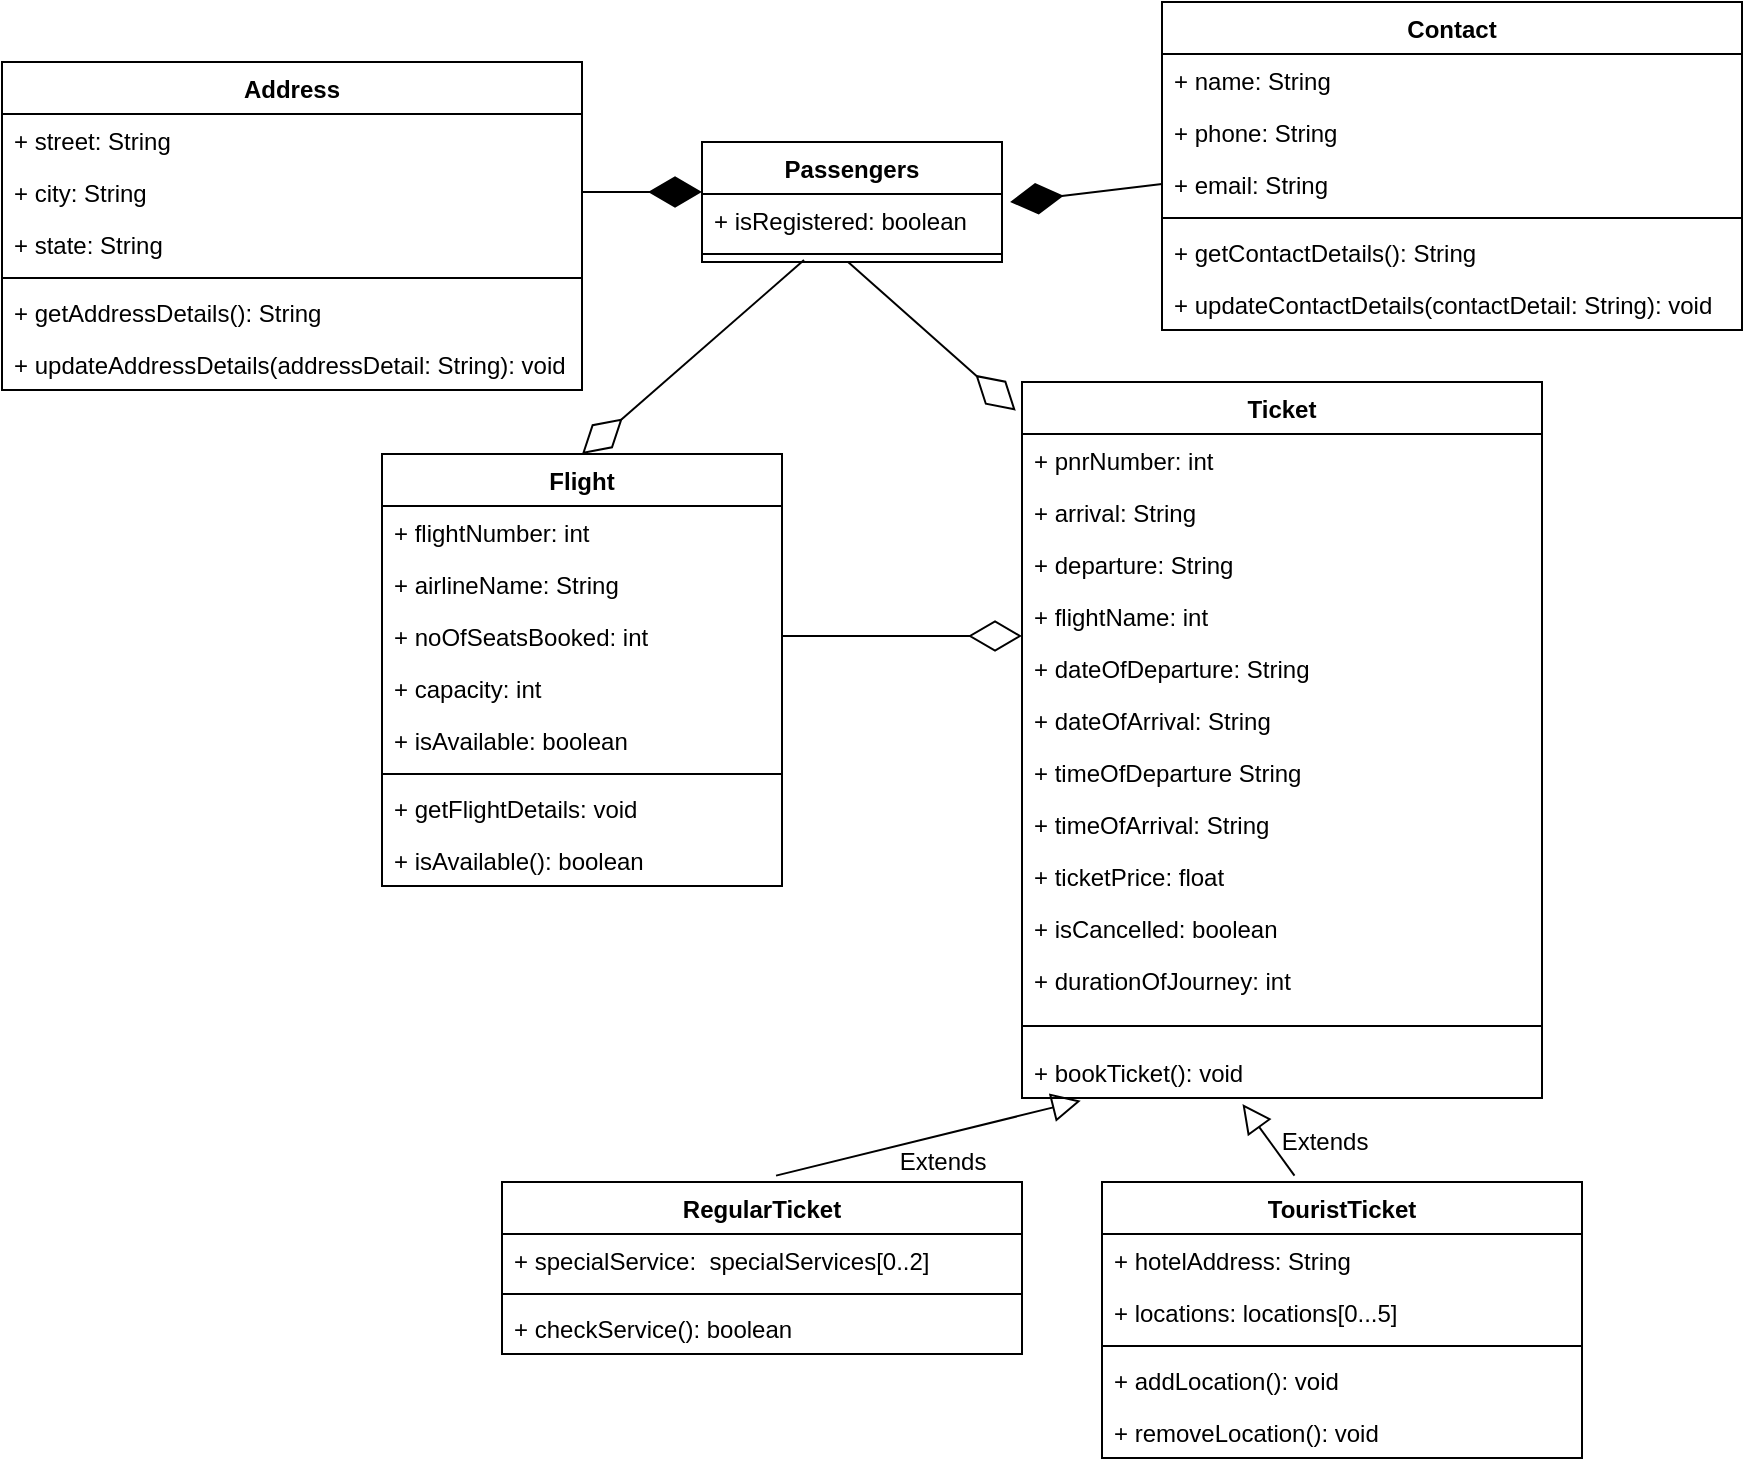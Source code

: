 <mxfile version="15.9.4" type="device"><diagram id="C5RBs43oDa-KdzZeNtuy" name="Page-1"><mxGraphModel dx="923" dy="1544" grid="1" gridSize="10" guides="1" tooltips="1" connect="1" arrows="1" fold="1" page="1" pageScale="1" pageWidth="827" pageHeight="1169" math="0" shadow="0"><root><mxCell id="WIyWlLk6GJQsqaUBKTNV-0"/><mxCell id="WIyWlLk6GJQsqaUBKTNV-1" parent="WIyWlLk6GJQsqaUBKTNV-0"/><mxCell id="fiM9umhDTRGxe1UbdlXt-81" value="Passengers" style="swimlane;fontStyle=1;align=center;verticalAlign=top;childLayout=stackLayout;horizontal=1;startSize=26;horizontalStack=0;resizeParent=1;resizeParentMax=0;resizeLast=0;collapsible=1;marginBottom=0;" parent="WIyWlLk6GJQsqaUBKTNV-1" vertex="1"><mxGeometry x="900" y="-230" width="150" height="60" as="geometry"><mxRectangle x="200" y="120" width="80" height="26" as="alternateBounds"/></mxGeometry></mxCell><mxCell id="fiM9umhDTRGxe1UbdlXt-82" value="+ isRegistered: boolean" style="text;strokeColor=none;fillColor=none;align=left;verticalAlign=top;spacingLeft=4;spacingRight=4;overflow=hidden;rotatable=0;points=[[0,0.5],[1,0.5]];portConstraint=eastwest;" parent="fiM9umhDTRGxe1UbdlXt-81" vertex="1"><mxGeometry y="26" width="150" height="26" as="geometry"/></mxCell><mxCell id="fiM9umhDTRGxe1UbdlXt-85" value="" style="line;strokeWidth=1;fillColor=none;align=left;verticalAlign=middle;spacingTop=-1;spacingLeft=3;spacingRight=3;rotatable=0;labelPosition=right;points=[];portConstraint=eastwest;" parent="fiM9umhDTRGxe1UbdlXt-81" vertex="1"><mxGeometry y="52" width="150" height="8" as="geometry"/></mxCell><mxCell id="fiM9umhDTRGxe1UbdlXt-90" value="" style="endArrow=diamondThin;endFill=1;endSize=24;html=1;exitX=1;exitY=0.5;exitDx=0;exitDy=0;entryX=0;entryY=0.5;entryDx=0;entryDy=0;" parent="WIyWlLk6GJQsqaUBKTNV-1" source="fiM9umhDTRGxe1UbdlXt-106" edge="1"><mxGeometry width="160" relative="1" as="geometry"><mxPoint x="570" y="-40" as="sourcePoint"/><mxPoint x="900" y="-205" as="targetPoint"/></mxGeometry></mxCell><mxCell id="fiM9umhDTRGxe1UbdlXt-94" value="" style="endArrow=diamondThin;endFill=1;endSize=24;html=1;exitX=0;exitY=0.5;exitDx=0;exitDy=0;entryX=1.027;entryY=0.154;entryDx=0;entryDy=0;entryPerimeter=0;" parent="WIyWlLk6GJQsqaUBKTNV-1" source="fiM9umhDTRGxe1UbdlXt-100" target="fiM9umhDTRGxe1UbdlXt-82" edge="1"><mxGeometry width="160" relative="1" as="geometry"><mxPoint x="740" y="-195" as="sourcePoint"/><mxPoint x="1050" y="-179" as="targetPoint"/></mxGeometry></mxCell><mxCell id="fiM9umhDTRGxe1UbdlXt-97" value="Contact" style="swimlane;fontStyle=1;align=center;verticalAlign=top;childLayout=stackLayout;horizontal=1;startSize=26;horizontalStack=0;resizeParent=1;resizeParentMax=0;resizeLast=0;collapsible=1;marginBottom=0;" parent="WIyWlLk6GJQsqaUBKTNV-1" vertex="1"><mxGeometry x="1130" y="-300" width="290" height="164" as="geometry"><mxRectangle x="200" y="120" width="80" height="26" as="alternateBounds"/></mxGeometry></mxCell><mxCell id="fiM9umhDTRGxe1UbdlXt-98" value="+ name: String" style="text;strokeColor=none;fillColor=none;align=left;verticalAlign=top;spacingLeft=4;spacingRight=4;overflow=hidden;rotatable=0;points=[[0,0.5],[1,0.5]];portConstraint=eastwest;" parent="fiM9umhDTRGxe1UbdlXt-97" vertex="1"><mxGeometry y="26" width="290" height="26" as="geometry"/></mxCell><mxCell id="fiM9umhDTRGxe1UbdlXt-99" value="+ phone: String" style="text;strokeColor=none;fillColor=none;align=left;verticalAlign=top;spacingLeft=4;spacingRight=4;overflow=hidden;rotatable=0;points=[[0,0.5],[1,0.5]];portConstraint=eastwest;" parent="fiM9umhDTRGxe1UbdlXt-97" vertex="1"><mxGeometry y="52" width="290" height="26" as="geometry"/></mxCell><mxCell id="fiM9umhDTRGxe1UbdlXt-100" value="+ email: String" style="text;strokeColor=none;fillColor=none;align=left;verticalAlign=top;spacingLeft=4;spacingRight=4;overflow=hidden;rotatable=0;points=[[0,0.5],[1,0.5]];portConstraint=eastwest;" parent="fiM9umhDTRGxe1UbdlXt-97" vertex="1"><mxGeometry y="78" width="290" height="26" as="geometry"/></mxCell><mxCell id="fiM9umhDTRGxe1UbdlXt-101" value="" style="line;strokeWidth=1;fillColor=none;align=left;verticalAlign=middle;spacingTop=-1;spacingLeft=3;spacingRight=3;rotatable=0;labelPosition=right;points=[];portConstraint=eastwest;" parent="fiM9umhDTRGxe1UbdlXt-97" vertex="1"><mxGeometry y="104" width="290" height="8" as="geometry"/></mxCell><mxCell id="fiM9umhDTRGxe1UbdlXt-102" value="+ getContactDetails(): String" style="text;strokeColor=none;fillColor=none;align=left;verticalAlign=top;spacingLeft=4;spacingRight=4;overflow=hidden;rotatable=0;points=[[0,0.5],[1,0.5]];portConstraint=eastwest;" parent="fiM9umhDTRGxe1UbdlXt-97" vertex="1"><mxGeometry y="112" width="290" height="26" as="geometry"/></mxCell><mxCell id="fiM9umhDTRGxe1UbdlXt-103" value="+ updateContactDetails(contactDetail: String): void" style="text;strokeColor=none;fillColor=none;align=left;verticalAlign=top;spacingLeft=4;spacingRight=4;overflow=hidden;rotatable=0;points=[[0,0.5],[1,0.5]];portConstraint=eastwest;" parent="fiM9umhDTRGxe1UbdlXt-97" vertex="1"><mxGeometry y="138" width="290" height="26" as="geometry"/></mxCell><mxCell id="fiM9umhDTRGxe1UbdlXt-104" value="Address" style="swimlane;fontStyle=1;align=center;verticalAlign=top;childLayout=stackLayout;horizontal=1;startSize=26;horizontalStack=0;resizeParent=1;resizeParentMax=0;resizeLast=0;collapsible=1;marginBottom=0;" parent="WIyWlLk6GJQsqaUBKTNV-1" vertex="1"><mxGeometry x="550" y="-270" width="290" height="164" as="geometry"><mxRectangle x="200" y="120" width="80" height="26" as="alternateBounds"/></mxGeometry></mxCell><mxCell id="fiM9umhDTRGxe1UbdlXt-105" value="+ street: String" style="text;strokeColor=none;fillColor=none;align=left;verticalAlign=top;spacingLeft=4;spacingRight=4;overflow=hidden;rotatable=0;points=[[0,0.5],[1,0.5]];portConstraint=eastwest;" parent="fiM9umhDTRGxe1UbdlXt-104" vertex="1"><mxGeometry y="26" width="290" height="26" as="geometry"/></mxCell><mxCell id="fiM9umhDTRGxe1UbdlXt-106" value="+ city: String" style="text;strokeColor=none;fillColor=none;align=left;verticalAlign=top;spacingLeft=4;spacingRight=4;overflow=hidden;rotatable=0;points=[[0,0.5],[1,0.5]];portConstraint=eastwest;" parent="fiM9umhDTRGxe1UbdlXt-104" vertex="1"><mxGeometry y="52" width="290" height="26" as="geometry"/></mxCell><mxCell id="fiM9umhDTRGxe1UbdlXt-107" value="+ state: String" style="text;strokeColor=none;fillColor=none;align=left;verticalAlign=top;spacingLeft=4;spacingRight=4;overflow=hidden;rotatable=0;points=[[0,0.5],[1,0.5]];portConstraint=eastwest;" parent="fiM9umhDTRGxe1UbdlXt-104" vertex="1"><mxGeometry y="78" width="290" height="26" as="geometry"/></mxCell><mxCell id="fiM9umhDTRGxe1UbdlXt-108" value="" style="line;strokeWidth=1;fillColor=none;align=left;verticalAlign=middle;spacingTop=-1;spacingLeft=3;spacingRight=3;rotatable=0;labelPosition=right;points=[];portConstraint=eastwest;" parent="fiM9umhDTRGxe1UbdlXt-104" vertex="1"><mxGeometry y="104" width="290" height="8" as="geometry"/></mxCell><mxCell id="fiM9umhDTRGxe1UbdlXt-109" value="+ getAddressDetails(): String" style="text;strokeColor=none;fillColor=none;align=left;verticalAlign=top;spacingLeft=4;spacingRight=4;overflow=hidden;rotatable=0;points=[[0,0.5],[1,0.5]];portConstraint=eastwest;" parent="fiM9umhDTRGxe1UbdlXt-104" vertex="1"><mxGeometry y="112" width="290" height="26" as="geometry"/></mxCell><mxCell id="fiM9umhDTRGxe1UbdlXt-110" value="+ updateAddressDetails(addressDetail: String): void" style="text;strokeColor=none;fillColor=none;align=left;verticalAlign=top;spacingLeft=4;spacingRight=4;overflow=hidden;rotatable=0;points=[[0,0.5],[1,0.5]];portConstraint=eastwest;" parent="fiM9umhDTRGxe1UbdlXt-104" vertex="1"><mxGeometry y="138" width="290" height="26" as="geometry"/></mxCell><mxCell id="fiM9umhDTRGxe1UbdlXt-111" value="Ticket" style="swimlane;fontStyle=1;align=center;verticalAlign=top;childLayout=stackLayout;horizontal=1;startSize=26;horizontalStack=0;resizeParent=1;resizeParentMax=0;resizeLast=0;collapsible=1;marginBottom=0;" parent="WIyWlLk6GJQsqaUBKTNV-1" vertex="1"><mxGeometry x="1060" y="-110" width="260" height="358" as="geometry"><mxRectangle x="200" y="120" width="80" height="26" as="alternateBounds"/></mxGeometry></mxCell><mxCell id="fiM9umhDTRGxe1UbdlXt-112" value="+ pnrNumber: int" style="text;strokeColor=none;fillColor=none;align=left;verticalAlign=top;spacingLeft=4;spacingRight=4;overflow=hidden;rotatable=0;points=[[0,0.5],[1,0.5]];portConstraint=eastwest;" parent="fiM9umhDTRGxe1UbdlXt-111" vertex="1"><mxGeometry y="26" width="260" height="26" as="geometry"/></mxCell><mxCell id="fiM9umhDTRGxe1UbdlXt-113" value="+ arrival: String" style="text;strokeColor=none;fillColor=none;align=left;verticalAlign=top;spacingLeft=4;spacingRight=4;overflow=hidden;rotatable=0;points=[[0,0.5],[1,0.5]];portConstraint=eastwest;" parent="fiM9umhDTRGxe1UbdlXt-111" vertex="1"><mxGeometry y="52" width="260" height="26" as="geometry"/></mxCell><mxCell id="fiM9umhDTRGxe1UbdlXt-114" value="+ departure: String" style="text;strokeColor=none;fillColor=none;align=left;verticalAlign=top;spacingLeft=4;spacingRight=4;overflow=hidden;rotatable=0;points=[[0,0.5],[1,0.5]];portConstraint=eastwest;" parent="fiM9umhDTRGxe1UbdlXt-111" vertex="1"><mxGeometry y="78" width="260" height="26" as="geometry"/></mxCell><mxCell id="fiM9umhDTRGxe1UbdlXt-115" value="+ flightName: int" style="text;strokeColor=none;fillColor=none;align=left;verticalAlign=top;spacingLeft=4;spacingRight=4;overflow=hidden;rotatable=0;points=[[0,0.5],[1,0.5]];portConstraint=eastwest;" parent="fiM9umhDTRGxe1UbdlXt-111" vertex="1"><mxGeometry y="104" width="260" height="26" as="geometry"/></mxCell><mxCell id="fiM9umhDTRGxe1UbdlXt-198" value="+ dateOfDeparture: String" style="text;strokeColor=none;fillColor=none;align=left;verticalAlign=top;spacingLeft=4;spacingRight=4;overflow=hidden;rotatable=0;points=[[0,0.5],[1,0.5]];portConstraint=eastwest;" parent="fiM9umhDTRGxe1UbdlXt-111" vertex="1"><mxGeometry y="130" width="260" height="26" as="geometry"/></mxCell><mxCell id="fiM9umhDTRGxe1UbdlXt-200" value="+ dateOfArrival: String" style="text;strokeColor=none;fillColor=none;align=left;verticalAlign=top;spacingLeft=4;spacingRight=4;overflow=hidden;rotatable=0;points=[[0,0.5],[1,0.5]];portConstraint=eastwest;" parent="fiM9umhDTRGxe1UbdlXt-111" vertex="1"><mxGeometry y="156" width="260" height="26" as="geometry"/></mxCell><mxCell id="fiM9umhDTRGxe1UbdlXt-199" value="+ timeOfDeparture String" style="text;strokeColor=none;fillColor=none;align=left;verticalAlign=top;spacingLeft=4;spacingRight=4;overflow=hidden;rotatable=0;points=[[0,0.5],[1,0.5]];portConstraint=eastwest;" parent="fiM9umhDTRGxe1UbdlXt-111" vertex="1"><mxGeometry y="182" width="260" height="26" as="geometry"/></mxCell><mxCell id="fiM9umhDTRGxe1UbdlXt-197" value="+ timeOfArrival: String" style="text;strokeColor=none;fillColor=none;align=left;verticalAlign=top;spacingLeft=4;spacingRight=4;overflow=hidden;rotatable=0;points=[[0,0.5],[1,0.5]];portConstraint=eastwest;" parent="fiM9umhDTRGxe1UbdlXt-111" vertex="1"><mxGeometry y="208" width="260" height="26" as="geometry"/></mxCell><mxCell id="iwx-cZRfAmIE3_-KtucS-5" value="+ ticketPrice: float" style="text;strokeColor=none;fillColor=none;align=left;verticalAlign=top;spacingLeft=4;spacingRight=4;overflow=hidden;rotatable=0;points=[[0,0.5],[1,0.5]];portConstraint=eastwest;" vertex="1" parent="fiM9umhDTRGxe1UbdlXt-111"><mxGeometry y="234" width="260" height="26" as="geometry"/></mxCell><mxCell id="iwx-cZRfAmIE3_-KtucS-6" value="+ isCancelled: boolean" style="text;strokeColor=none;fillColor=none;align=left;verticalAlign=top;spacingLeft=4;spacingRight=4;overflow=hidden;rotatable=0;points=[[0,0.5],[1,0.5]];portConstraint=eastwest;" vertex="1" parent="fiM9umhDTRGxe1UbdlXt-111"><mxGeometry y="260" width="260" height="26" as="geometry"/></mxCell><mxCell id="iwx-cZRfAmIE3_-KtucS-7" value="+ durationOfJourney: int" style="text;strokeColor=none;fillColor=none;align=left;verticalAlign=top;spacingLeft=4;spacingRight=4;overflow=hidden;rotatable=0;points=[[0,0.5],[1,0.5]];portConstraint=eastwest;" vertex="1" parent="fiM9umhDTRGxe1UbdlXt-111"><mxGeometry y="286" width="260" height="26" as="geometry"/></mxCell><mxCell id="fiM9umhDTRGxe1UbdlXt-116" value="" style="line;strokeWidth=1;fillColor=none;align=left;verticalAlign=middle;spacingTop=-1;spacingLeft=3;spacingRight=3;rotatable=0;labelPosition=right;points=[];portConstraint=eastwest;" parent="fiM9umhDTRGxe1UbdlXt-111" vertex="1"><mxGeometry y="312" width="260" height="20" as="geometry"/></mxCell><mxCell id="fiM9umhDTRGxe1UbdlXt-201" value="+ bookTicket(): void" style="text;strokeColor=none;fillColor=none;align=left;verticalAlign=top;spacingLeft=4;spacingRight=4;overflow=hidden;rotatable=0;points=[[0,0.5],[1,0.5]];portConstraint=eastwest;" parent="fiM9umhDTRGxe1UbdlXt-111" vertex="1"><mxGeometry y="332" width="260" height="26" as="geometry"/></mxCell><mxCell id="fiM9umhDTRGxe1UbdlXt-134" value="Flight" style="swimlane;fontStyle=1;align=center;verticalAlign=top;childLayout=stackLayout;horizontal=1;startSize=26;horizontalStack=0;resizeParent=1;resizeParentMax=0;resizeLast=0;collapsible=1;marginBottom=0;" parent="WIyWlLk6GJQsqaUBKTNV-1" vertex="1"><mxGeometry x="740" y="-74" width="200" height="216" as="geometry"><mxRectangle x="200" y="120" width="80" height="26" as="alternateBounds"/></mxGeometry></mxCell><mxCell id="fiM9umhDTRGxe1UbdlXt-135" value="+ flightNumber: int" style="text;strokeColor=none;fillColor=none;align=left;verticalAlign=top;spacingLeft=4;spacingRight=4;overflow=hidden;rotatable=0;points=[[0,0.5],[1,0.5]];portConstraint=eastwest;" parent="fiM9umhDTRGxe1UbdlXt-134" vertex="1"><mxGeometry y="26" width="200" height="26" as="geometry"/></mxCell><mxCell id="fiM9umhDTRGxe1UbdlXt-136" value="+ airlineName: String" style="text;strokeColor=none;fillColor=none;align=left;verticalAlign=top;spacingLeft=4;spacingRight=4;overflow=hidden;rotatable=0;points=[[0,0.5],[1,0.5]];portConstraint=eastwest;" parent="fiM9umhDTRGxe1UbdlXt-134" vertex="1"><mxGeometry y="52" width="200" height="26" as="geometry"/></mxCell><mxCell id="fiM9umhDTRGxe1UbdlXt-137" value="+ noOfSeatsBooked: int" style="text;strokeColor=none;fillColor=none;align=left;verticalAlign=top;spacingLeft=4;spacingRight=4;overflow=hidden;rotatable=0;points=[[0,0.5],[1,0.5]];portConstraint=eastwest;" parent="fiM9umhDTRGxe1UbdlXt-134" vertex="1"><mxGeometry y="78" width="200" height="26" as="geometry"/></mxCell><mxCell id="fiM9umhDTRGxe1UbdlXt-140" value="+ capacity: int" style="text;strokeColor=none;fillColor=none;align=left;verticalAlign=top;spacingLeft=4;spacingRight=4;overflow=hidden;rotatable=0;points=[[0,0.5],[1,0.5]];portConstraint=eastwest;" parent="fiM9umhDTRGxe1UbdlXt-134" vertex="1"><mxGeometry y="104" width="200" height="26" as="geometry"/></mxCell><mxCell id="iwx-cZRfAmIE3_-KtucS-9" value="+ isAvailable: boolean" style="text;strokeColor=none;fillColor=none;align=left;verticalAlign=top;spacingLeft=4;spacingRight=4;overflow=hidden;rotatable=0;points=[[0,0.5],[1,0.5]];portConstraint=eastwest;" vertex="1" parent="fiM9umhDTRGxe1UbdlXt-134"><mxGeometry y="130" width="200" height="26" as="geometry"/></mxCell><mxCell id="fiM9umhDTRGxe1UbdlXt-142" value="" style="line;strokeWidth=1;fillColor=none;align=left;verticalAlign=middle;spacingTop=-1;spacingLeft=3;spacingRight=3;rotatable=0;labelPosition=right;points=[];portConstraint=eastwest;" parent="fiM9umhDTRGxe1UbdlXt-134" vertex="1"><mxGeometry y="156" width="200" height="8" as="geometry"/></mxCell><mxCell id="fiM9umhDTRGxe1UbdlXt-212" value="+ getFlightDetails: void" style="text;strokeColor=none;fillColor=none;align=left;verticalAlign=top;spacingLeft=4;spacingRight=4;overflow=hidden;rotatable=0;points=[[0,0.5],[1,0.5]];portConstraint=eastwest;" parent="fiM9umhDTRGxe1UbdlXt-134" vertex="1"><mxGeometry y="164" width="200" height="26" as="geometry"/></mxCell><mxCell id="iwx-cZRfAmIE3_-KtucS-10" value="+ isAvailable(): boolean" style="text;strokeColor=none;fillColor=none;align=left;verticalAlign=top;spacingLeft=4;spacingRight=4;overflow=hidden;rotatable=0;points=[[0,0.5],[1,0.5]];portConstraint=eastwest;" vertex="1" parent="fiM9umhDTRGxe1UbdlXt-134"><mxGeometry y="190" width="200" height="26" as="geometry"/></mxCell><mxCell id="fiM9umhDTRGxe1UbdlXt-176" value="RegularTicket" style="swimlane;fontStyle=1;align=center;verticalAlign=top;childLayout=stackLayout;horizontal=1;startSize=26;horizontalStack=0;resizeParent=1;resizeParentMax=0;resizeLast=0;collapsible=1;marginBottom=0;" parent="WIyWlLk6GJQsqaUBKTNV-1" vertex="1"><mxGeometry x="800" y="290" width="260" height="86" as="geometry"><mxRectangle x="200" y="120" width="80" height="26" as="alternateBounds"/></mxGeometry></mxCell><mxCell id="fiM9umhDTRGxe1UbdlXt-177" value="+ specialService:  specialServices[0..2]" style="text;strokeColor=none;fillColor=none;align=left;verticalAlign=top;spacingLeft=4;spacingRight=4;overflow=hidden;rotatable=0;points=[[0,0.5],[1,0.5]];portConstraint=eastwest;" parent="fiM9umhDTRGxe1UbdlXt-176" vertex="1"><mxGeometry y="26" width="260" height="26" as="geometry"/></mxCell><mxCell id="fiM9umhDTRGxe1UbdlXt-183" value="" style="line;strokeWidth=1;fillColor=none;align=left;verticalAlign=middle;spacingTop=-1;spacingLeft=3;spacingRight=3;rotatable=0;labelPosition=right;points=[];portConstraint=eastwest;" parent="fiM9umhDTRGxe1UbdlXt-176" vertex="1"><mxGeometry y="52" width="260" height="8" as="geometry"/></mxCell><mxCell id="fiM9umhDTRGxe1UbdlXt-184" value="+ checkService(): boolean" style="text;strokeColor=none;fillColor=none;align=left;verticalAlign=top;spacingLeft=4;spacingRight=4;overflow=hidden;rotatable=0;points=[[0,0.5],[1,0.5]];portConstraint=eastwest;" parent="fiM9umhDTRGxe1UbdlXt-176" vertex="1"><mxGeometry y="60" width="260" height="26" as="geometry"/></mxCell><mxCell id="fiM9umhDTRGxe1UbdlXt-185" value="TouristTicket" style="swimlane;fontStyle=1;align=center;verticalAlign=top;childLayout=stackLayout;horizontal=1;startSize=26;horizontalStack=0;resizeParent=1;resizeParentMax=0;resizeLast=0;collapsible=1;marginBottom=0;" parent="WIyWlLk6GJQsqaUBKTNV-1" vertex="1"><mxGeometry x="1100" y="290" width="240" height="138" as="geometry"><mxRectangle x="200" y="120" width="80" height="26" as="alternateBounds"/></mxGeometry></mxCell><mxCell id="fiM9umhDTRGxe1UbdlXt-190" value="+ hotelAddress: String" style="text;strokeColor=none;fillColor=none;align=left;verticalAlign=top;spacingLeft=4;spacingRight=4;overflow=hidden;rotatable=0;points=[[0,0.5],[1,0.5]];portConstraint=eastwest;" parent="fiM9umhDTRGxe1UbdlXt-185" vertex="1"><mxGeometry y="26" width="240" height="26" as="geometry"/></mxCell><mxCell id="fiM9umhDTRGxe1UbdlXt-191" value="+ locations: locations[0...5]" style="text;strokeColor=none;fillColor=none;align=left;verticalAlign=top;spacingLeft=4;spacingRight=4;overflow=hidden;rotatable=0;points=[[0,0.5],[1,0.5]];portConstraint=eastwest;" parent="fiM9umhDTRGxe1UbdlXt-185" vertex="1"><mxGeometry y="52" width="240" height="26" as="geometry"/></mxCell><mxCell id="fiM9umhDTRGxe1UbdlXt-192" value="" style="line;strokeWidth=1;fillColor=none;align=left;verticalAlign=middle;spacingTop=-1;spacingLeft=3;spacingRight=3;rotatable=0;labelPosition=right;points=[];portConstraint=eastwest;" parent="fiM9umhDTRGxe1UbdlXt-185" vertex="1"><mxGeometry y="78" width="240" height="8" as="geometry"/></mxCell><mxCell id="fiM9umhDTRGxe1UbdlXt-193" value="+ addLocation(): void" style="text;strokeColor=none;fillColor=none;align=left;verticalAlign=top;spacingLeft=4;spacingRight=4;overflow=hidden;rotatable=0;points=[[0,0.5],[1,0.5]];portConstraint=eastwest;" parent="fiM9umhDTRGxe1UbdlXt-185" vertex="1"><mxGeometry y="86" width="240" height="26" as="geometry"/></mxCell><mxCell id="iwx-cZRfAmIE3_-KtucS-4" value="+ removeLocation(): void" style="text;strokeColor=none;fillColor=none;align=left;verticalAlign=top;spacingLeft=4;spacingRight=4;overflow=hidden;rotatable=0;points=[[0,0.5],[1,0.5]];portConstraint=eastwest;" vertex="1" parent="fiM9umhDTRGxe1UbdlXt-185"><mxGeometry y="112" width="240" height="26" as="geometry"/></mxCell><mxCell id="iwx-cZRfAmIE3_-KtucS-13" value="" style="endArrow=diamondThin;endFill=0;endSize=24;html=1;exitX=0.34;exitY=0.875;exitDx=0;exitDy=0;entryX=0.5;entryY=0;entryDx=0;entryDy=0;exitPerimeter=0;" edge="1" parent="WIyWlLk6GJQsqaUBKTNV-1" source="fiM9umhDTRGxe1UbdlXt-85" target="fiM9umhDTRGxe1UbdlXt-134"><mxGeometry width="160" relative="1" as="geometry"><mxPoint x="910" y="-110" as="sourcePoint"/><mxPoint x="970" y="-110" as="targetPoint"/></mxGeometry></mxCell><mxCell id="iwx-cZRfAmIE3_-KtucS-15" value="" style="endArrow=diamondThin;endFill=0;endSize=24;html=1;exitX=0.487;exitY=1;exitDx=0;exitDy=0;exitPerimeter=0;entryX=-0.012;entryY=0.04;entryDx=0;entryDy=0;entryPerimeter=0;" edge="1" parent="WIyWlLk6GJQsqaUBKTNV-1" source="fiM9umhDTRGxe1UbdlXt-85" target="fiM9umhDTRGxe1UbdlXt-111"><mxGeometry width="160" relative="1" as="geometry"><mxPoint x="961" y="-161" as="sourcePoint"/><mxPoint x="850" y="-64" as="targetPoint"/></mxGeometry></mxCell><mxCell id="iwx-cZRfAmIE3_-KtucS-16" value="" style="endArrow=diamondThin;endFill=0;endSize=24;html=1;exitX=1;exitY=0.5;exitDx=0;exitDy=0;" edge="1" parent="WIyWlLk6GJQsqaUBKTNV-1" source="fiM9umhDTRGxe1UbdlXt-137"><mxGeometry width="160" relative="1" as="geometry"><mxPoint x="966.17" y="-10" as="sourcePoint"/><mxPoint x="1060" y="17" as="targetPoint"/></mxGeometry></mxCell><mxCell id="iwx-cZRfAmIE3_-KtucS-18" value="" style="edgeStyle=none;html=1;endSize=12;endArrow=block;endFill=0;exitX=0.527;exitY=-0.037;exitDx=0;exitDy=0;entryX=0.113;entryY=1.051;entryDx=0;entryDy=0;entryPerimeter=0;exitPerimeter=0;" edge="1" parent="WIyWlLk6GJQsqaUBKTNV-1" source="fiM9umhDTRGxe1UbdlXt-176" target="fiM9umhDTRGxe1UbdlXt-201"><mxGeometry width="160" relative="1" as="geometry"><mxPoint x="906" y="191.01" as="sourcePoint"/><mxPoint x="1060" y="120.002" as="targetPoint"/></mxGeometry></mxCell><mxCell id="iwx-cZRfAmIE3_-KtucS-19" value="" style="edgeStyle=none;html=1;endSize=12;endArrow=block;endFill=0;exitX=0.401;exitY=-0.023;exitDx=0;exitDy=0;entryX=0.424;entryY=1.115;entryDx=0;entryDy=0;entryPerimeter=0;exitPerimeter=0;" edge="1" parent="WIyWlLk6GJQsqaUBKTNV-1" source="fiM9umhDTRGxe1UbdlXt-185" target="fiM9umhDTRGxe1UbdlXt-201"><mxGeometry width="160" relative="1" as="geometry"><mxPoint x="947.02" y="296.818" as="sourcePoint"/><mxPoint x="1099.38" y="259.326" as="targetPoint"/></mxGeometry></mxCell><mxCell id="iwx-cZRfAmIE3_-KtucS-20" value="Extends" style="text;html=1;align=center;verticalAlign=middle;resizable=0;points=[];autosize=1;strokeColor=none;fillColor=none;" vertex="1" parent="WIyWlLk6GJQsqaUBKTNV-1"><mxGeometry x="990" y="270" width="60" height="20" as="geometry"/></mxCell><mxCell id="iwx-cZRfAmIE3_-KtucS-21" value="Extends" style="text;html=1;align=center;verticalAlign=middle;resizable=0;points=[];autosize=1;strokeColor=none;fillColor=none;" vertex="1" parent="WIyWlLk6GJQsqaUBKTNV-1"><mxGeometry x="1181" y="260" width="60" height="20" as="geometry"/></mxCell></root></mxGraphModel></diagram></mxfile>
